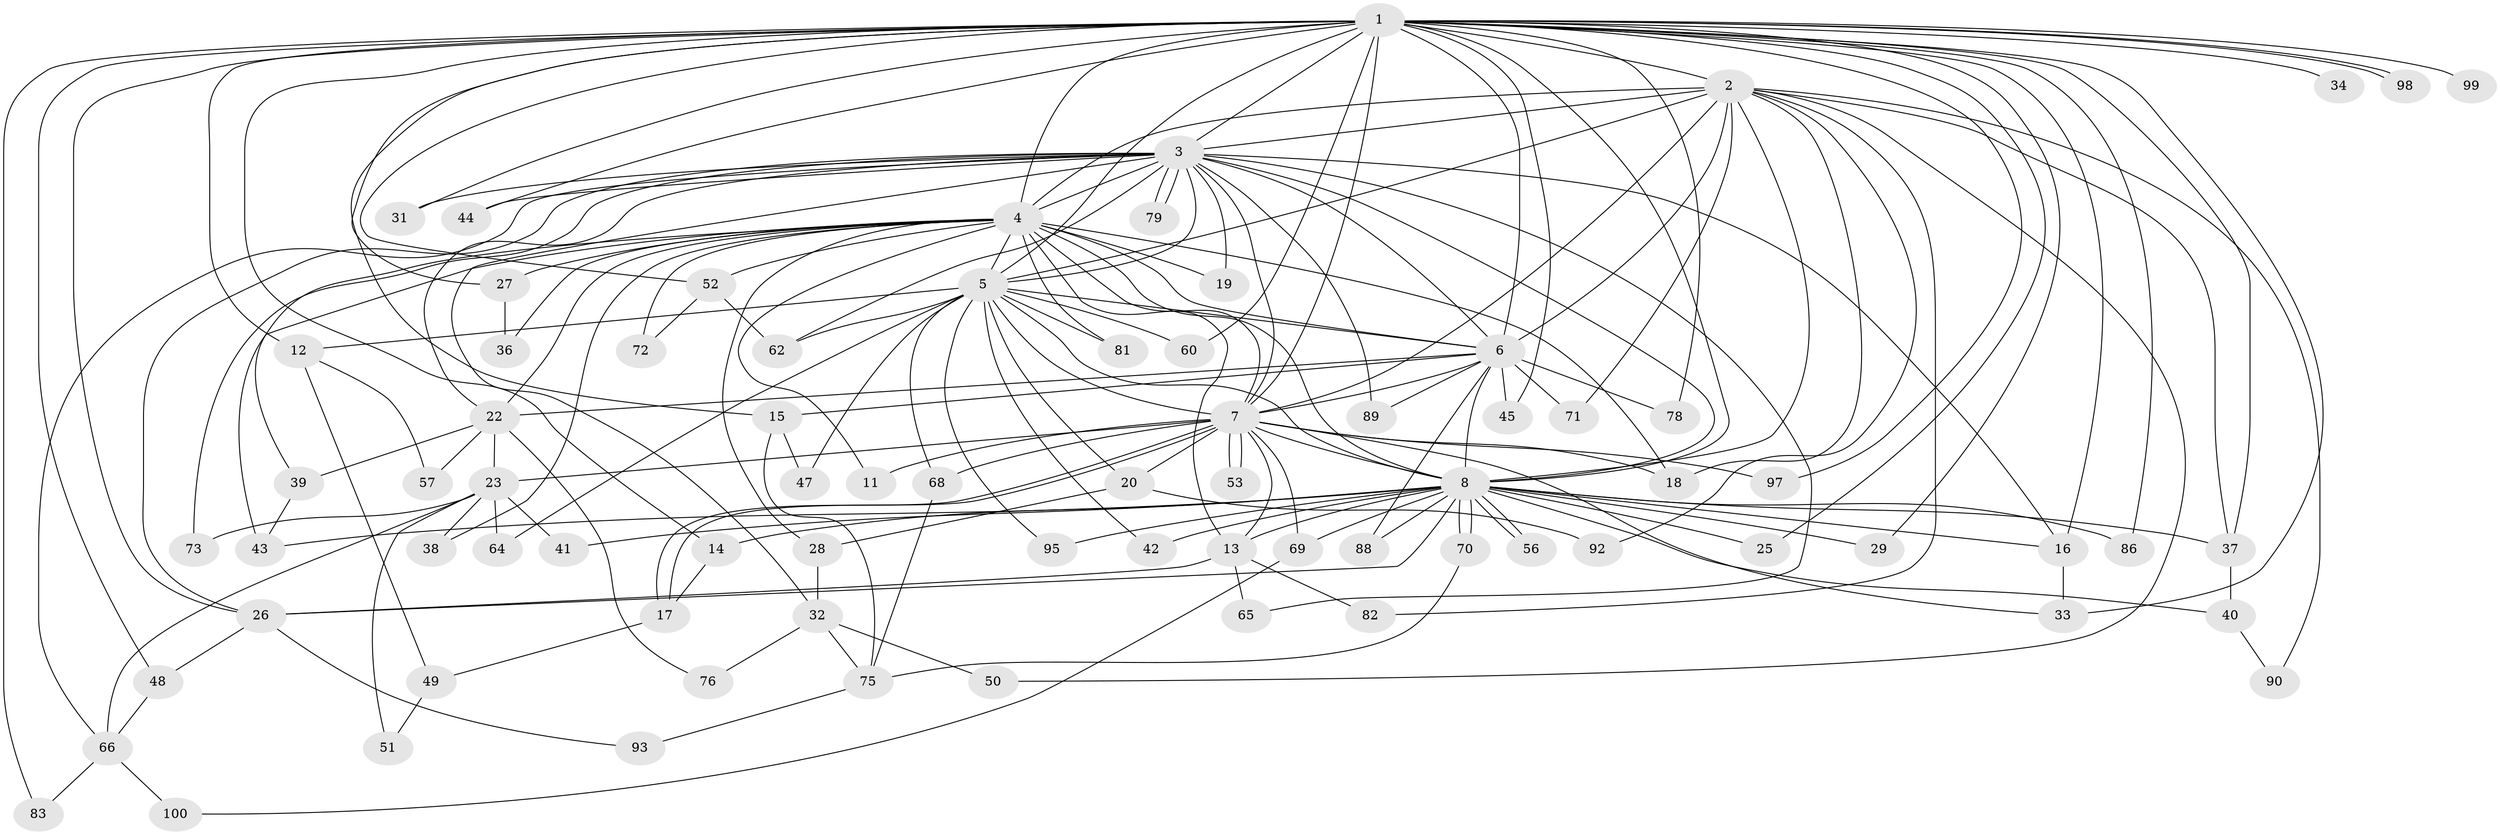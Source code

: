 // original degree distribution, {21: 0.03, 17: 0.01, 24: 0.01, 13: 0.01, 20: 0.01, 19: 0.01, 26: 0.01, 23: 0.01, 2: 0.56, 4: 0.12, 7: 0.02, 3: 0.15, 6: 0.01, 5: 0.04}
// Generated by graph-tools (version 1.1) at 2025/38/02/21/25 10:38:52]
// undirected, 77 vertices, 178 edges
graph export_dot {
graph [start="1"]
  node [color=gray90,style=filled];
  1 [super="+9"];
  2 [super="+21"];
  3 [super="+63"];
  4 [super="+10"];
  5 [super="+96"];
  6 [super="+59"];
  7 [super="+30"];
  8 [super="+35"];
  11;
  12;
  13 [super="+67"];
  14;
  15 [super="+91"];
  16 [super="+46"];
  17 [super="+55"];
  18 [super="+80"];
  19;
  20;
  22 [super="+24"];
  23 [super="+58"];
  25;
  26 [super="+61"];
  27;
  28;
  29;
  31;
  32;
  33 [super="+54"];
  34;
  36;
  37 [super="+77"];
  38;
  39;
  40;
  41;
  42;
  43 [super="+85"];
  44;
  45;
  47;
  48;
  49;
  50;
  51;
  52;
  53;
  56;
  57;
  60;
  62 [super="+74"];
  64;
  65;
  66 [super="+94"];
  68;
  69 [super="+87"];
  70;
  71;
  72;
  73;
  75 [super="+84"];
  76;
  78;
  79;
  81;
  82;
  83;
  86;
  88;
  89;
  90;
  92;
  93;
  95;
  97;
  98;
  99;
  100;
  1 -- 2 [weight=2];
  1 -- 3 [weight=2];
  1 -- 4 [weight=4];
  1 -- 5 [weight=2];
  1 -- 6 [weight=2];
  1 -- 7 [weight=2];
  1 -- 8 [weight=2];
  1 -- 12;
  1 -- 15;
  1 -- 26;
  1 -- 27;
  1 -- 45;
  1 -- 48;
  1 -- 60;
  1 -- 78;
  1 -- 86;
  1 -- 98;
  1 -- 98;
  1 -- 14;
  1 -- 83;
  1 -- 25;
  1 -- 29;
  1 -- 31;
  1 -- 33;
  1 -- 34;
  1 -- 97;
  1 -- 99;
  1 -- 37;
  1 -- 44;
  1 -- 52;
  1 -- 16;
  2 -- 3;
  2 -- 4 [weight=2];
  2 -- 5;
  2 -- 6 [weight=2];
  2 -- 7;
  2 -- 8;
  2 -- 37;
  2 -- 50;
  2 -- 71;
  2 -- 82;
  2 -- 90;
  2 -- 92;
  2 -- 18;
  3 -- 4 [weight=2];
  3 -- 5;
  3 -- 6 [weight=2];
  3 -- 7;
  3 -- 8;
  3 -- 16;
  3 -- 19;
  3 -- 22;
  3 -- 26;
  3 -- 31;
  3 -- 32;
  3 -- 44;
  3 -- 62;
  3 -- 65;
  3 -- 66;
  3 -- 73;
  3 -- 79;
  3 -- 79;
  3 -- 89;
  4 -- 5 [weight=2];
  4 -- 6 [weight=2];
  4 -- 7 [weight=2];
  4 -- 8 [weight=2];
  4 -- 13 [weight=2];
  4 -- 19;
  4 -- 36;
  4 -- 72;
  4 -- 11;
  4 -- 81;
  4 -- 18;
  4 -- 22 [weight=2];
  4 -- 27;
  4 -- 28;
  4 -- 38;
  4 -- 39;
  4 -- 52;
  4 -- 43;
  5 -- 6 [weight=2];
  5 -- 7;
  5 -- 8;
  5 -- 12;
  5 -- 20;
  5 -- 42;
  5 -- 47;
  5 -- 60;
  5 -- 64;
  5 -- 68;
  5 -- 81;
  5 -- 95;
  5 -- 62;
  6 -- 7;
  6 -- 8;
  6 -- 15;
  6 -- 45;
  6 -- 71;
  6 -- 78;
  6 -- 88;
  6 -- 89;
  6 -- 22;
  7 -- 8;
  7 -- 11;
  7 -- 17;
  7 -- 17;
  7 -- 18;
  7 -- 20;
  7 -- 23;
  7 -- 53;
  7 -- 53;
  7 -- 68;
  7 -- 69 [weight=2];
  7 -- 97;
  7 -- 13;
  7 -- 33;
  8 -- 14;
  8 -- 16;
  8 -- 25;
  8 -- 29;
  8 -- 40;
  8 -- 41;
  8 -- 43;
  8 -- 56;
  8 -- 56;
  8 -- 70;
  8 -- 70;
  8 -- 86;
  8 -- 88;
  8 -- 95;
  8 -- 13;
  8 -- 26;
  8 -- 42;
  8 -- 69;
  8 -- 37;
  12 -- 49;
  12 -- 57;
  13 -- 65;
  13 -- 82;
  13 -- 26;
  14 -- 17;
  15 -- 47;
  15 -- 75;
  16 -- 33;
  17 -- 49;
  20 -- 28;
  20 -- 92;
  22 -- 23;
  22 -- 57;
  22 -- 76;
  22 -- 39;
  23 -- 38;
  23 -- 41 [weight=2];
  23 -- 51;
  23 -- 64;
  23 -- 73;
  23 -- 66;
  26 -- 48;
  26 -- 93;
  27 -- 36;
  28 -- 32;
  32 -- 50;
  32 -- 76;
  32 -- 75;
  37 -- 40;
  39 -- 43;
  40 -- 90;
  48 -- 66;
  49 -- 51;
  52 -- 62;
  52 -- 72;
  66 -- 83;
  66 -- 100;
  68 -- 75;
  69 -- 100;
  70 -- 75;
  75 -- 93;
}
